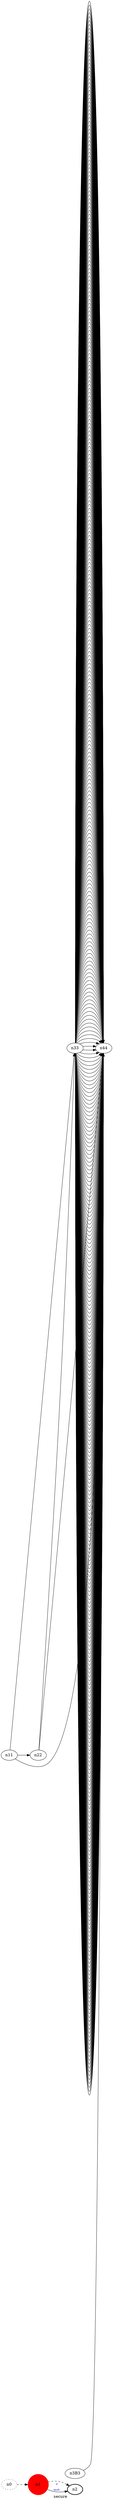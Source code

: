 digraph test5 {
	rankdir=LR;
	fontcolor=blue; /* c0; c1; c0 -- c1 */
	n0 [style=dotted, fillcolor="#123456"]; // c2; c3; c2 -- c3
	n1 [height=1, width=1, color=red, style=filled];
	n2 [style=bold, xlabel="secure"];
	n0 -> n1 -> n2[style=dashed];
	n1 -> n2 [fontname="comic sans", label="d\n\l\G", fontcolor=blue, fontsize=9];
	n11 -> n22;
	n11 -> n33;
	n11 -> n44;
	n22 -> n33;
	n22 -> n44;
	n33 -> n44;
	n33 -> n44;
	n33 -> n44;
	n33 -> n44;
	n33 -> n44;
	n33 -> n44;
	n33 -> n44;
	n33 -> n44;
	n33 -> n44;
	n33 -> n44;
	n33 -> n44;
	n33 -> n44;
	n33 -> n44;
	n33 -> n44;
	n33 -> n44;
	n33 -> n44;
	n33 -> n44;
	n33 -> n44;
	n33 -> n44;
	n33 -> n44;
	n33 -> n44;
	n33 -> n44;
	n33 -> n44;
	n33 -> n44;
	n33 -> n44;
	n33 -> n44;
	n33 -> n44;
	n33 -> n44;
	n33 -> n44;
	n33 -> n44;
	n33 -> n44;
	n33 -> n44;
	n33 -> n44;
	n33 -> n44;
	n33 -> n44;
	n33 -> n44;
	n33 -> n44;
	n33 -> n44;
	n33 -> n44;
	n33 -> n44;
	n33 -> n44;
	n33 -> n44;
	n3B3 -> n44;
	n33 -> n44;
	n33 -> n44;
	n33 -> n44;
	n33 -> n44;
	n33 -> n44;
	n33 -> n44;
	n33 -> n44;
	n33 -> n44;
	n33 -> n44;
	n33 -> n44;
	n33 -> n44;
	n33 -> n44;
	n33 -> n44;
	n33 -> n44;
	n33 -> n44;
	n33 -> n44;
	n33 -> n44;
	n33 -> n44;
	n33 -> n44;
	n33 -> n44;
	n33 -> n44;
	n33 -> n44;
	n33 -> n44;
	n33 -> n44;
	n33 -> n44;
	n33 -> n44;
	n33 -> n44;
	n33 -> n44;
	n33 -> n44;
	n33 -> n44;
	n33 -> n44;
	n33 -> n44;
	n33 -> n44;
	n33 -> n44;
	n33 -> n44;
	n33 -> n44;
	n33 -> n44;
	n33 -> n44;
	n33 -> n44;
	n33 -> n44;
	n33 -> n44;
	n33 -> n44;
	n33 -> n44;
	n33 -> n44;
	n33 -> n44;
	n33 -> n44;
	n33 -> n44;
	n33 -> n44;
	n33 -> n44;
	n33 -> n44;
	n33 -> n44;
	n33 -> n44;
	n33 -> n44;
	n33 -> n44;
	n33 -> n44;
	n33 -> n44;
	n33 -> n44;
	n33 -> n44;
	n33 -> n44;
	n33 -> n44;
	n33 -> n44;
	n33 -> n44;
	n33 -> n44;
	n33 -> n44;
	n33 -> n44;
	n33 -> n44;
	n33 -> n44;
	n33 -> n44;
	n33 -> n44;
	n33 -> n44;
	n33 -> n44;
	n33 -> n44;
	n33 -> n44;
	n33 -> n44;
	n33 -> n44;
	n33 -> n44;
	n33 -> n44;
	n33 -> n44;
	n33 -> n44;
	n33 -> n44;
	n33 -> n44;
	n33 -> n44;
	n33 -> n44;
	n33 -> n44;
	n33 -> n44;
	n33 -> n44;
	n33 -> n44;
	n33 -> n44;
	n33 -> n44;
	n33 -> n44;
	n33 -> n44;
	n33 -> n44;
	n33 -> n44;
	n33 -> n44;
	n33 -> n44;
	n33 -> n44;
	n33 -> n44;
	n33 -> n44;
	n33 -> n44;
	n33 -> n44;
	n33 -> n44;
	n33 -> n44;
	n33 -> n44;
	n33 -> n44;
	n33 -> n44;
	n33 -> n44;
	n33 -> n44;
	n33 -> n44;
	n33 -> n44;
	n33 -> n44;
	n33 -> n44;
	n33 -> n44;
	n33 -> n44;
	n33 -> n44;
	n33 -> n44;
	n33 -> n44;
	n33 -> n44;
	n33 -> n44;
	n33 -> n44;
	n33 -> n44;
	n33 -> n44;
	n33 -> n44;
	n33 -> n44;
	n33 -> n44;
	n33 -> n44;
	n33 -> n44;
	n33 -> n44;
	n33 -> n44;
	n33 -> n44;
	n33 -> n44;
	n33 -> n44;
	n33 -> n44;
	n33 -> n44;
	n33 -> n44;
	n33 -> n44;
	n33 -> n44;
	n33 -> n44;
	n33 -> n44;
	n33 -> n44;
	n33 -> n44;
	n33 -> n44;
	n33 -> n44;
	n33 -> n44;
	n33 -> n44;
	n33 -> n44;
	n33 -> n44;
	n33 -> n44;
	n33 -> n44;
	n33 -> n44;
	n33 -> n44;
	n33 -> n44;
	n33 -> n44;
	n33 -> n44;
	n33 -> n44;
	n33 -> n44;
	n33 -> n44;
	n33 -> n44;
	n33 -> n44;
	n33 -> n44;
	n33 -> n44;
	n33 -> n44;
	n33 -> n44;
	n33 -> n44;
	n33 -> n44;
	n33 -> n44;
	n33 -> n44;
	n33 -> n44;
	n33 -> n44;
	n33 -> n44;
	n33 -> n44;
	n33 -> n44;
	n33 -> n44;
	n33 -> n44;
	n33 -> n44;
	n33 -> n44;
	n33 -> n44;
	n33 -> n44;
	n33 -> n44;
	n33 -> n44;
	n33 -> n44;
	n33 -> n44;
	n33 -> n44;
	n33 -> n44;
	n33 -> n44;
	n33 -> n44;
	n33 -> n44;
	n33 -> n44;
	n33 -> n44;
	n33 -> n44;
	n33 -> n44;
	n33 -> n44;
	n33 -> n44;
	n33 -> n44;
	n33 -> n44;
	n33 -> n44;
	n33 -> n44;
	n33 -> n44;
	n33 -> n44;
	n33 -> n44;
	n33 -> n44;
	n33 -> n44;
	n33 -> n44;
	n33 -> n44;
	n33 -> n44;
	n33 -> n44;
	n33 -> n44;
	n33 -> n44;
	n33 -> n44;
	n33 -> n44;
	n33 -> n44;
	n33 -> n44;
	n33 -> n44;
	n33 -> n44;
	n33 -> n44;
	n33 -> n44;
	n33 -> n44;
	n33 -> n44;
	n33 -> n44;
	n33 -> n44;
	n33 -> n44;
	n33 -> n44;
	n33 -> n44;
	n33 -> n44;
	n33 -> n44;
	n33 -> n44;
	n33 -> n44;
	n33 -> n44;
	n33 -> n44;
	n33 -> n44;
	n33 -> n44;
	n33 -> n44;
	n33 -> n44;
	n33 -> n44;
	n33 -> n44;
	n33 -> n44;
	n33 -> n44;
	n33 -> n44;
	n33 -> n44;
	n33 -> n44;
	n33 -> n44;
	n33 -> n44;
	n33 -> n44;
	n33 -> n44;
	n33 -> n44;
	n33 -> n44;
	n33 -> n44;
	n33 -> n44;
	n33 -> n44;
	n33 -> n44;
	n33 -> n44;
	n33 -> n44;
	n33 -> n44;
	n33 -> n44;
	n33 -> n44;
	n33 -> n44;
	n33 -> n44;
	n33 -> n44;
	n33 -> n44;
	n33 -> n44;
	n33 -> n44;
	n33 -> n44;
	n33 -> n44;
	n33 -> n44;
	n33 -> n44;
	n33 -> n44;
	n33 -> n44;
	n33 -> n44;
	n33 -> n44;
	n33 -> n44;
	n33 -> n44;
	n33 -> n44;
	n33 -> n44;
	n33 -> n44;
	n33 -> n44;
	n33 -> n44;
	n33 -> n44;
	n33 -> n44;
	n33 -> n44;
	n33 -> n44;
	n33 -> n44;
	n33 -> n44;
	n33 -> n44;
	n33 -> n44;
	n33 -> n44;
	n33 -> n44;
	n33 -> n44;
	n33 -> n44;
	n33 -> n44;
	n33 -> n44;
	n33 -> n44;
	n33 -> n44;
	n33 -> n44;
	n33 -> n44;
	n33 -> n44;
	n33 -> n44;
	n33 -> n44;
	n33 -> n44;
	n33 -> n44;
	n33 -> n44;
	n33 -> n44;
	n33 -> n44;
	n33 -> n44;
	n33 -> n44;
	n33 -> n44;
	n33 -> n44;
	n33 -> n44;
	n33 -> n44;
	n33 -> n44;
	n33 -> n44;
	n33 -> n44;
	n33 -> n44;
	n33 -> n44;
	n33 -> n44;
	n33 -> n44;
	n33 -> n44;
	n33 -> n44;
	n33 -> n44;
	n33 -> n44;
	n33 -> n44;
	n33 -> n44;
	n33 -> n44;
	n33 -> n44;
	n33 -> n44;
	n33 -> n44;
	n33 -> n44;
	n33 -> n44;
	n33 -> n44;
	n33 -> n44;
	n33 -> n44;
	n33 -> n44;
	n33 -> n44;
	n33 -> n44;
	n33 -> n44;
	n33 -> n44;
	n33 -> n44;
	n33 -> n44;
	n33 -> n44;
	n33 -> n44;
	n33 -> n44;
	n33 -> n44;
	n33 -> n44;
	n33 -> n44;
	n33 -> n44;
	n33 -> n44;
	n33 -> n44;
	n33 -> n44;
	n33 -> n44;
	n33 -> n44;
	n33 -> n44;
	n33 -> n44;
	n33 -> n44;
	n33 -> n44;
	n33 -> n44;
	n33 -> n44;
	n33 -> n44;
	n33 -> n44;
	n33 -> n44;
	n33 -> n44;
	n33 -> n44;
	n33 -> n44;
	n33 -> n44;
	n33 -> n44;
	n33 -> n44;
	n33 -> n44;
	n33 -> n44;
	n33 -> n44;
	n33 -> n44;
	n33 -> n44;
	n33 -> n44;
	n33 -> n44;
	n33 -> n44;
	n33 -> n44;
	n33 -> n44;
	n33 -> n44;
	n33 -> n44;
	n33 -> n44;
	n33 -> n44;
	n33 -> n44;
	n33 -> n44;
	n33 -> n44;
	n33 -> n44;
	n33 -> n44;
	n33 -> n44;
	n33 -> n44;
	n33 -> n44;
	n33 -> n44;
	n33 -> n44;
	n33 -> n44;
	n33 -> n44;
	n33 -> n44;
	n33 -> n44;
	n33 -> n44;
	n33 -> n44;
	n33 -> n44;
	n33 -> n44;
	n33 -> n44;
	n33 -> n44;
	n33 -> n44;
	n33 -> n44;
	n33 -> n44;
	n33 -> n44;
	n33 -> n44;
	n33 -> n44;
	n33 -> n44;
	n33 -> n44;
	n33 -> n44;
	n33 -> n44;
	n33 -> n44;
	n33 -> n44;
	n33 -> n44;
	n33 -> n44;
	n33 -> n44;
	n33 -> n44;
	n33 -> n44;
	n33 -> n44;
	n33 -> n44;
	n33 -> n44;
	n33 -> n44;
	n33 -> n44;
	n33 -> n44;
	n33 -> n44;
	n33 -> n44;
	n33 -> n44;
	n33 -> n44;
	n33 -> n44;
	n33 -> n44;
	n33 -> n44;
	n33 -> n44;
	n33 -> n44;
	n33 -> n44;
	n33 -> n44;
	n33 -> n44;
	n33 -> n44;
	n33 -> n44;
	n33 -> n44;
	n33 -> n44;
	n33 -> n44;
	n33 -> n44;
	n33 -> n44;
	n33 -> n44;
	n33 -> n44;
	n33 -> n44;
	n33 -> n44;
	n33 -> n44;
	n33 -> n44;
	n33 -> n44;
	n33 -> n44;
	n33 -> n44;
	n33 -> n44;
	n33 -> n44;
	n33 -> n44;
	n33 -> n44;
	n33 -> n44;
	n33 -> n44;
	n33 -> n44;
	n33 -> n44;
	n33 -> n44;
	n33 -> n44;
	n33 -> n44;
	n33 -> n44;
	n33 -> n44;
	n33 -> n44;
	n33 -> n44;
	n33 -> n44;
	n33 -> n44;
	n33 -> n44;
	n33 -> n44;
	n33 -> n44;
	n33 -> n44;
	n33 -> n44;
	n33 -> n44;
	n33 -> n44;
	n33 -> n44;
	n33 -> n44;
	n33 -> n44;
	n33 -> n44;
	n33 -> n44;
	n33 -> n44;
	n33 -> n44;
	n33 -> n44;
	n33 -> n44;
	n33 -> n44;
	n33 -> n44;
	n33 -> n44;
	n33 -> n44;
	n33 -> n44;
	n33 -> n44;
	n33 -> n44;
	n33 -> n44;
	n33 -> n44;
	n33 -> n44;
	n33 -> n44;
	n33 -> n44;
	n33 -> n44;
	n33 -> n44;
	n33 -> n44;
	n33 -> n44;
	n33 -> n44;
	n33 -> n44;
	n33 -> n44;
}
